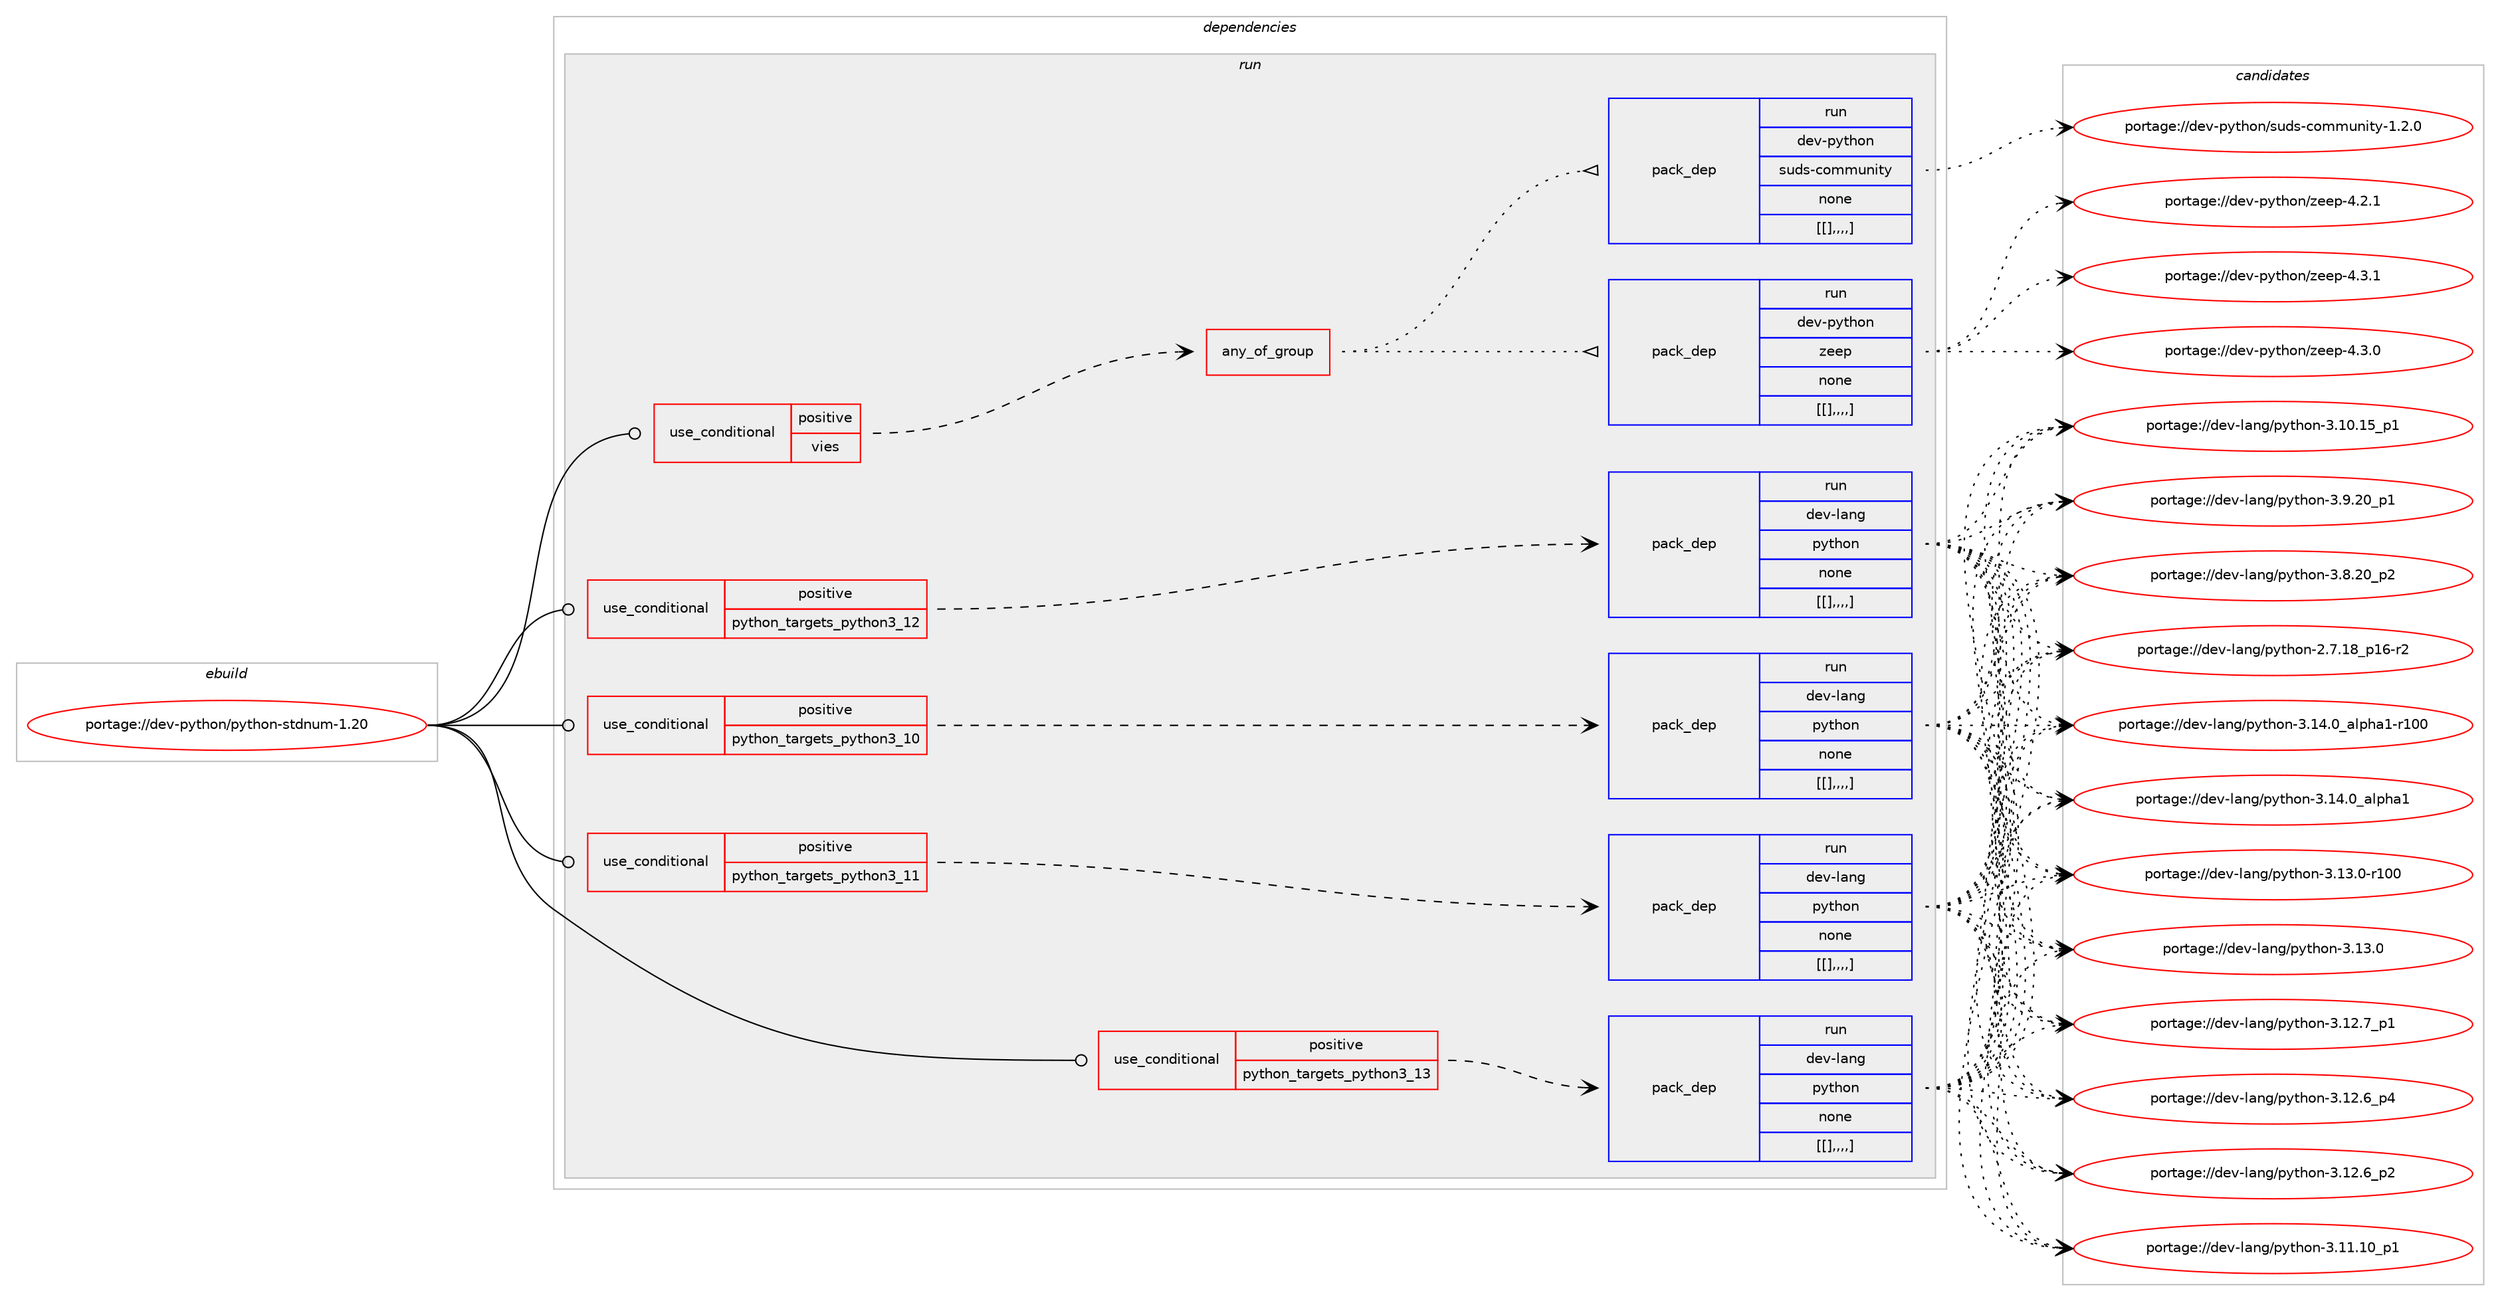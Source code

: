 digraph prolog {

# *************
# Graph options
# *************

newrank=true;
concentrate=true;
compound=true;
graph [rankdir=LR,fontname=Helvetica,fontsize=10,ranksep=1.5];#, ranksep=2.5, nodesep=0.2];
edge  [arrowhead=vee];
node  [fontname=Helvetica,fontsize=10];

# **********
# The ebuild
# **********

subgraph cluster_leftcol {
color=gray;
label=<<i>ebuild</i>>;
id [label="portage://dev-python/python-stdnum-1.20", color=red, width=4, href="../dev-python/python-stdnum-1.20.svg"];
}

# ****************
# The dependencies
# ****************

subgraph cluster_midcol {
color=gray;
label=<<i>dependencies</i>>;
subgraph cluster_compile {
fillcolor="#eeeeee";
style=filled;
label=<<i>compile</i>>;
}
subgraph cluster_compileandrun {
fillcolor="#eeeeee";
style=filled;
label=<<i>compile and run</i>>;
}
subgraph cluster_run {
fillcolor="#eeeeee";
style=filled;
label=<<i>run</i>>;
subgraph cond41044 {
dependency166984 [label=<<TABLE BORDER="0" CELLBORDER="1" CELLSPACING="0" CELLPADDING="4"><TR><TD ROWSPAN="3" CELLPADDING="10">use_conditional</TD></TR><TR><TD>positive</TD></TR><TR><TD>python_targets_python3_10</TD></TR></TABLE>>, shape=none, color=red];
subgraph pack124593 {
dependency166987 [label=<<TABLE BORDER="0" CELLBORDER="1" CELLSPACING="0" CELLPADDING="4" WIDTH="220"><TR><TD ROWSPAN="6" CELLPADDING="30">pack_dep</TD></TR><TR><TD WIDTH="110">run</TD></TR><TR><TD>dev-lang</TD></TR><TR><TD>python</TD></TR><TR><TD>none</TD></TR><TR><TD>[[],,,,]</TD></TR></TABLE>>, shape=none, color=blue];
}
dependency166984:e -> dependency166987:w [weight=20,style="dashed",arrowhead="vee"];
}
id:e -> dependency166984:w [weight=20,style="solid",arrowhead="odot"];
subgraph cond41074 {
dependency167026 [label=<<TABLE BORDER="0" CELLBORDER="1" CELLSPACING="0" CELLPADDING="4"><TR><TD ROWSPAN="3" CELLPADDING="10">use_conditional</TD></TR><TR><TD>positive</TD></TR><TR><TD>python_targets_python3_11</TD></TR></TABLE>>, shape=none, color=red];
subgraph pack124623 {
dependency167027 [label=<<TABLE BORDER="0" CELLBORDER="1" CELLSPACING="0" CELLPADDING="4" WIDTH="220"><TR><TD ROWSPAN="6" CELLPADDING="30">pack_dep</TD></TR><TR><TD WIDTH="110">run</TD></TR><TR><TD>dev-lang</TD></TR><TR><TD>python</TD></TR><TR><TD>none</TD></TR><TR><TD>[[],,,,]</TD></TR></TABLE>>, shape=none, color=blue];
}
dependency167026:e -> dependency167027:w [weight=20,style="dashed",arrowhead="vee"];
}
id:e -> dependency167026:w [weight=20,style="solid",arrowhead="odot"];
subgraph cond41097 {
dependency167090 [label=<<TABLE BORDER="0" CELLBORDER="1" CELLSPACING="0" CELLPADDING="4"><TR><TD ROWSPAN="3" CELLPADDING="10">use_conditional</TD></TR><TR><TD>positive</TD></TR><TR><TD>python_targets_python3_12</TD></TR></TABLE>>, shape=none, color=red];
subgraph pack124672 {
dependency167106 [label=<<TABLE BORDER="0" CELLBORDER="1" CELLSPACING="0" CELLPADDING="4" WIDTH="220"><TR><TD ROWSPAN="6" CELLPADDING="30">pack_dep</TD></TR><TR><TD WIDTH="110">run</TD></TR><TR><TD>dev-lang</TD></TR><TR><TD>python</TD></TR><TR><TD>none</TD></TR><TR><TD>[[],,,,]</TD></TR></TABLE>>, shape=none, color=blue];
}
dependency167090:e -> dependency167106:w [weight=20,style="dashed",arrowhead="vee"];
}
id:e -> dependency167090:w [weight=20,style="solid",arrowhead="odot"];
subgraph cond41102 {
dependency167118 [label=<<TABLE BORDER="0" CELLBORDER="1" CELLSPACING="0" CELLPADDING="4"><TR><TD ROWSPAN="3" CELLPADDING="10">use_conditional</TD></TR><TR><TD>positive</TD></TR><TR><TD>python_targets_python3_13</TD></TR></TABLE>>, shape=none, color=red];
subgraph pack124684 {
dependency167144 [label=<<TABLE BORDER="0" CELLBORDER="1" CELLSPACING="0" CELLPADDING="4" WIDTH="220"><TR><TD ROWSPAN="6" CELLPADDING="30">pack_dep</TD></TR><TR><TD WIDTH="110">run</TD></TR><TR><TD>dev-lang</TD></TR><TR><TD>python</TD></TR><TR><TD>none</TD></TR><TR><TD>[[],,,,]</TD></TR></TABLE>>, shape=none, color=blue];
}
dependency167118:e -> dependency167144:w [weight=20,style="dashed",arrowhead="vee"];
}
id:e -> dependency167118:w [weight=20,style="solid",arrowhead="odot"];
subgraph cond41115 {
dependency167150 [label=<<TABLE BORDER="0" CELLBORDER="1" CELLSPACING="0" CELLPADDING="4"><TR><TD ROWSPAN="3" CELLPADDING="10">use_conditional</TD></TR><TR><TD>positive</TD></TR><TR><TD>vies</TD></TR></TABLE>>, shape=none, color=red];
subgraph any1188 {
dependency167166 [label=<<TABLE BORDER="0" CELLBORDER="1" CELLSPACING="0" CELLPADDING="4"><TR><TD CELLPADDING="10">any_of_group</TD></TR></TABLE>>, shape=none, color=red];subgraph pack124747 {
dependency167231 [label=<<TABLE BORDER="0" CELLBORDER="1" CELLSPACING="0" CELLPADDING="4" WIDTH="220"><TR><TD ROWSPAN="6" CELLPADDING="30">pack_dep</TD></TR><TR><TD WIDTH="110">run</TD></TR><TR><TD>dev-python</TD></TR><TR><TD>zeep</TD></TR><TR><TD>none</TD></TR><TR><TD>[[],,,,]</TD></TR></TABLE>>, shape=none, color=blue];
}
dependency167166:e -> dependency167231:w [weight=20,style="dotted",arrowhead="oinv"];
subgraph pack124761 {
dependency167253 [label=<<TABLE BORDER="0" CELLBORDER="1" CELLSPACING="0" CELLPADDING="4" WIDTH="220"><TR><TD ROWSPAN="6" CELLPADDING="30">pack_dep</TD></TR><TR><TD WIDTH="110">run</TD></TR><TR><TD>dev-python</TD></TR><TR><TD>suds-community</TD></TR><TR><TD>none</TD></TR><TR><TD>[[],,,,]</TD></TR></TABLE>>, shape=none, color=blue];
}
dependency167166:e -> dependency167253:w [weight=20,style="dotted",arrowhead="oinv"];
}
dependency167150:e -> dependency167166:w [weight=20,style="dashed",arrowhead="vee"];
}
id:e -> dependency167150:w [weight=20,style="solid",arrowhead="odot"];
}
}

# **************
# The candidates
# **************

subgraph cluster_choices {
rank=same;
color=gray;
label=<<i>candidates</i>>;

subgraph choice124462 {
color=black;
nodesep=1;
choice100101118451089711010347112121116104111110455146495246489597108112104974945114494848 [label="portage://dev-lang/python-3.14.0_alpha1-r100", color=red, width=4,href="../dev-lang/python-3.14.0_alpha1-r100.svg"];
choice1001011184510897110103471121211161041111104551464952464895971081121049749 [label="portage://dev-lang/python-3.14.0_alpha1", color=red, width=4,href="../dev-lang/python-3.14.0_alpha1.svg"];
choice1001011184510897110103471121211161041111104551464951464845114494848 [label="portage://dev-lang/python-3.13.0-r100", color=red, width=4,href="../dev-lang/python-3.13.0-r100.svg"];
choice10010111845108971101034711212111610411111045514649514648 [label="portage://dev-lang/python-3.13.0", color=red, width=4,href="../dev-lang/python-3.13.0.svg"];
choice100101118451089711010347112121116104111110455146495046559511249 [label="portage://dev-lang/python-3.12.7_p1", color=red, width=4,href="../dev-lang/python-3.12.7_p1.svg"];
choice100101118451089711010347112121116104111110455146495046549511252 [label="portage://dev-lang/python-3.12.6_p4", color=red, width=4,href="../dev-lang/python-3.12.6_p4.svg"];
choice100101118451089711010347112121116104111110455146495046549511250 [label="portage://dev-lang/python-3.12.6_p2", color=red, width=4,href="../dev-lang/python-3.12.6_p2.svg"];
choice10010111845108971101034711212111610411111045514649494649489511249 [label="portage://dev-lang/python-3.11.10_p1", color=red, width=4,href="../dev-lang/python-3.11.10_p1.svg"];
choice10010111845108971101034711212111610411111045514649484649539511249 [label="portage://dev-lang/python-3.10.15_p1", color=red, width=4,href="../dev-lang/python-3.10.15_p1.svg"];
choice100101118451089711010347112121116104111110455146574650489511249 [label="portage://dev-lang/python-3.9.20_p1", color=red, width=4,href="../dev-lang/python-3.9.20_p1.svg"];
choice100101118451089711010347112121116104111110455146564650489511250 [label="portage://dev-lang/python-3.8.20_p2", color=red, width=4,href="../dev-lang/python-3.8.20_p2.svg"];
choice100101118451089711010347112121116104111110455046554649569511249544511450 [label="portage://dev-lang/python-2.7.18_p16-r2", color=red, width=4,href="../dev-lang/python-2.7.18_p16-r2.svg"];
dependency166987:e -> choice100101118451089711010347112121116104111110455146495246489597108112104974945114494848:w [style=dotted,weight="100"];
dependency166987:e -> choice1001011184510897110103471121211161041111104551464952464895971081121049749:w [style=dotted,weight="100"];
dependency166987:e -> choice1001011184510897110103471121211161041111104551464951464845114494848:w [style=dotted,weight="100"];
dependency166987:e -> choice10010111845108971101034711212111610411111045514649514648:w [style=dotted,weight="100"];
dependency166987:e -> choice100101118451089711010347112121116104111110455146495046559511249:w [style=dotted,weight="100"];
dependency166987:e -> choice100101118451089711010347112121116104111110455146495046549511252:w [style=dotted,weight="100"];
dependency166987:e -> choice100101118451089711010347112121116104111110455146495046549511250:w [style=dotted,weight="100"];
dependency166987:e -> choice10010111845108971101034711212111610411111045514649494649489511249:w [style=dotted,weight="100"];
dependency166987:e -> choice10010111845108971101034711212111610411111045514649484649539511249:w [style=dotted,weight="100"];
dependency166987:e -> choice100101118451089711010347112121116104111110455146574650489511249:w [style=dotted,weight="100"];
dependency166987:e -> choice100101118451089711010347112121116104111110455146564650489511250:w [style=dotted,weight="100"];
dependency166987:e -> choice100101118451089711010347112121116104111110455046554649569511249544511450:w [style=dotted,weight="100"];
}
subgraph choice124470 {
color=black;
nodesep=1;
choice100101118451089711010347112121116104111110455146495246489597108112104974945114494848 [label="portage://dev-lang/python-3.14.0_alpha1-r100", color=red, width=4,href="../dev-lang/python-3.14.0_alpha1-r100.svg"];
choice1001011184510897110103471121211161041111104551464952464895971081121049749 [label="portage://dev-lang/python-3.14.0_alpha1", color=red, width=4,href="../dev-lang/python-3.14.0_alpha1.svg"];
choice1001011184510897110103471121211161041111104551464951464845114494848 [label="portage://dev-lang/python-3.13.0-r100", color=red, width=4,href="../dev-lang/python-3.13.0-r100.svg"];
choice10010111845108971101034711212111610411111045514649514648 [label="portage://dev-lang/python-3.13.0", color=red, width=4,href="../dev-lang/python-3.13.0.svg"];
choice100101118451089711010347112121116104111110455146495046559511249 [label="portage://dev-lang/python-3.12.7_p1", color=red, width=4,href="../dev-lang/python-3.12.7_p1.svg"];
choice100101118451089711010347112121116104111110455146495046549511252 [label="portage://dev-lang/python-3.12.6_p4", color=red, width=4,href="../dev-lang/python-3.12.6_p4.svg"];
choice100101118451089711010347112121116104111110455146495046549511250 [label="portage://dev-lang/python-3.12.6_p2", color=red, width=4,href="../dev-lang/python-3.12.6_p2.svg"];
choice10010111845108971101034711212111610411111045514649494649489511249 [label="portage://dev-lang/python-3.11.10_p1", color=red, width=4,href="../dev-lang/python-3.11.10_p1.svg"];
choice10010111845108971101034711212111610411111045514649484649539511249 [label="portage://dev-lang/python-3.10.15_p1", color=red, width=4,href="../dev-lang/python-3.10.15_p1.svg"];
choice100101118451089711010347112121116104111110455146574650489511249 [label="portage://dev-lang/python-3.9.20_p1", color=red, width=4,href="../dev-lang/python-3.9.20_p1.svg"];
choice100101118451089711010347112121116104111110455146564650489511250 [label="portage://dev-lang/python-3.8.20_p2", color=red, width=4,href="../dev-lang/python-3.8.20_p2.svg"];
choice100101118451089711010347112121116104111110455046554649569511249544511450 [label="portage://dev-lang/python-2.7.18_p16-r2", color=red, width=4,href="../dev-lang/python-2.7.18_p16-r2.svg"];
dependency167027:e -> choice100101118451089711010347112121116104111110455146495246489597108112104974945114494848:w [style=dotted,weight="100"];
dependency167027:e -> choice1001011184510897110103471121211161041111104551464952464895971081121049749:w [style=dotted,weight="100"];
dependency167027:e -> choice1001011184510897110103471121211161041111104551464951464845114494848:w [style=dotted,weight="100"];
dependency167027:e -> choice10010111845108971101034711212111610411111045514649514648:w [style=dotted,weight="100"];
dependency167027:e -> choice100101118451089711010347112121116104111110455146495046559511249:w [style=dotted,weight="100"];
dependency167027:e -> choice100101118451089711010347112121116104111110455146495046549511252:w [style=dotted,weight="100"];
dependency167027:e -> choice100101118451089711010347112121116104111110455146495046549511250:w [style=dotted,weight="100"];
dependency167027:e -> choice10010111845108971101034711212111610411111045514649494649489511249:w [style=dotted,weight="100"];
dependency167027:e -> choice10010111845108971101034711212111610411111045514649484649539511249:w [style=dotted,weight="100"];
dependency167027:e -> choice100101118451089711010347112121116104111110455146574650489511249:w [style=dotted,weight="100"];
dependency167027:e -> choice100101118451089711010347112121116104111110455146564650489511250:w [style=dotted,weight="100"];
dependency167027:e -> choice100101118451089711010347112121116104111110455046554649569511249544511450:w [style=dotted,weight="100"];
}
subgraph choice124475 {
color=black;
nodesep=1;
choice100101118451089711010347112121116104111110455146495246489597108112104974945114494848 [label="portage://dev-lang/python-3.14.0_alpha1-r100", color=red, width=4,href="../dev-lang/python-3.14.0_alpha1-r100.svg"];
choice1001011184510897110103471121211161041111104551464952464895971081121049749 [label="portage://dev-lang/python-3.14.0_alpha1", color=red, width=4,href="../dev-lang/python-3.14.0_alpha1.svg"];
choice1001011184510897110103471121211161041111104551464951464845114494848 [label="portage://dev-lang/python-3.13.0-r100", color=red, width=4,href="../dev-lang/python-3.13.0-r100.svg"];
choice10010111845108971101034711212111610411111045514649514648 [label="portage://dev-lang/python-3.13.0", color=red, width=4,href="../dev-lang/python-3.13.0.svg"];
choice100101118451089711010347112121116104111110455146495046559511249 [label="portage://dev-lang/python-3.12.7_p1", color=red, width=4,href="../dev-lang/python-3.12.7_p1.svg"];
choice100101118451089711010347112121116104111110455146495046549511252 [label="portage://dev-lang/python-3.12.6_p4", color=red, width=4,href="../dev-lang/python-3.12.6_p4.svg"];
choice100101118451089711010347112121116104111110455146495046549511250 [label="portage://dev-lang/python-3.12.6_p2", color=red, width=4,href="../dev-lang/python-3.12.6_p2.svg"];
choice10010111845108971101034711212111610411111045514649494649489511249 [label="portage://dev-lang/python-3.11.10_p1", color=red, width=4,href="../dev-lang/python-3.11.10_p1.svg"];
choice10010111845108971101034711212111610411111045514649484649539511249 [label="portage://dev-lang/python-3.10.15_p1", color=red, width=4,href="../dev-lang/python-3.10.15_p1.svg"];
choice100101118451089711010347112121116104111110455146574650489511249 [label="portage://dev-lang/python-3.9.20_p1", color=red, width=4,href="../dev-lang/python-3.9.20_p1.svg"];
choice100101118451089711010347112121116104111110455146564650489511250 [label="portage://dev-lang/python-3.8.20_p2", color=red, width=4,href="../dev-lang/python-3.8.20_p2.svg"];
choice100101118451089711010347112121116104111110455046554649569511249544511450 [label="portage://dev-lang/python-2.7.18_p16-r2", color=red, width=4,href="../dev-lang/python-2.7.18_p16-r2.svg"];
dependency167106:e -> choice100101118451089711010347112121116104111110455146495246489597108112104974945114494848:w [style=dotted,weight="100"];
dependency167106:e -> choice1001011184510897110103471121211161041111104551464952464895971081121049749:w [style=dotted,weight="100"];
dependency167106:e -> choice1001011184510897110103471121211161041111104551464951464845114494848:w [style=dotted,weight="100"];
dependency167106:e -> choice10010111845108971101034711212111610411111045514649514648:w [style=dotted,weight="100"];
dependency167106:e -> choice100101118451089711010347112121116104111110455146495046559511249:w [style=dotted,weight="100"];
dependency167106:e -> choice100101118451089711010347112121116104111110455146495046549511252:w [style=dotted,weight="100"];
dependency167106:e -> choice100101118451089711010347112121116104111110455146495046549511250:w [style=dotted,weight="100"];
dependency167106:e -> choice10010111845108971101034711212111610411111045514649494649489511249:w [style=dotted,weight="100"];
dependency167106:e -> choice10010111845108971101034711212111610411111045514649484649539511249:w [style=dotted,weight="100"];
dependency167106:e -> choice100101118451089711010347112121116104111110455146574650489511249:w [style=dotted,weight="100"];
dependency167106:e -> choice100101118451089711010347112121116104111110455146564650489511250:w [style=dotted,weight="100"];
dependency167106:e -> choice100101118451089711010347112121116104111110455046554649569511249544511450:w [style=dotted,weight="100"];
}
subgraph choice124482 {
color=black;
nodesep=1;
choice100101118451089711010347112121116104111110455146495246489597108112104974945114494848 [label="portage://dev-lang/python-3.14.0_alpha1-r100", color=red, width=4,href="../dev-lang/python-3.14.0_alpha1-r100.svg"];
choice1001011184510897110103471121211161041111104551464952464895971081121049749 [label="portage://dev-lang/python-3.14.0_alpha1", color=red, width=4,href="../dev-lang/python-3.14.0_alpha1.svg"];
choice1001011184510897110103471121211161041111104551464951464845114494848 [label="portage://dev-lang/python-3.13.0-r100", color=red, width=4,href="../dev-lang/python-3.13.0-r100.svg"];
choice10010111845108971101034711212111610411111045514649514648 [label="portage://dev-lang/python-3.13.0", color=red, width=4,href="../dev-lang/python-3.13.0.svg"];
choice100101118451089711010347112121116104111110455146495046559511249 [label="portage://dev-lang/python-3.12.7_p1", color=red, width=4,href="../dev-lang/python-3.12.7_p1.svg"];
choice100101118451089711010347112121116104111110455146495046549511252 [label="portage://dev-lang/python-3.12.6_p4", color=red, width=4,href="../dev-lang/python-3.12.6_p4.svg"];
choice100101118451089711010347112121116104111110455146495046549511250 [label="portage://dev-lang/python-3.12.6_p2", color=red, width=4,href="../dev-lang/python-3.12.6_p2.svg"];
choice10010111845108971101034711212111610411111045514649494649489511249 [label="portage://dev-lang/python-3.11.10_p1", color=red, width=4,href="../dev-lang/python-3.11.10_p1.svg"];
choice10010111845108971101034711212111610411111045514649484649539511249 [label="portage://dev-lang/python-3.10.15_p1", color=red, width=4,href="../dev-lang/python-3.10.15_p1.svg"];
choice100101118451089711010347112121116104111110455146574650489511249 [label="portage://dev-lang/python-3.9.20_p1", color=red, width=4,href="../dev-lang/python-3.9.20_p1.svg"];
choice100101118451089711010347112121116104111110455146564650489511250 [label="portage://dev-lang/python-3.8.20_p2", color=red, width=4,href="../dev-lang/python-3.8.20_p2.svg"];
choice100101118451089711010347112121116104111110455046554649569511249544511450 [label="portage://dev-lang/python-2.7.18_p16-r2", color=red, width=4,href="../dev-lang/python-2.7.18_p16-r2.svg"];
dependency167144:e -> choice100101118451089711010347112121116104111110455146495246489597108112104974945114494848:w [style=dotted,weight="100"];
dependency167144:e -> choice1001011184510897110103471121211161041111104551464952464895971081121049749:w [style=dotted,weight="100"];
dependency167144:e -> choice1001011184510897110103471121211161041111104551464951464845114494848:w [style=dotted,weight="100"];
dependency167144:e -> choice10010111845108971101034711212111610411111045514649514648:w [style=dotted,weight="100"];
dependency167144:e -> choice100101118451089711010347112121116104111110455146495046559511249:w [style=dotted,weight="100"];
dependency167144:e -> choice100101118451089711010347112121116104111110455146495046549511252:w [style=dotted,weight="100"];
dependency167144:e -> choice100101118451089711010347112121116104111110455146495046549511250:w [style=dotted,weight="100"];
dependency167144:e -> choice10010111845108971101034711212111610411111045514649494649489511249:w [style=dotted,weight="100"];
dependency167144:e -> choice10010111845108971101034711212111610411111045514649484649539511249:w [style=dotted,weight="100"];
dependency167144:e -> choice100101118451089711010347112121116104111110455146574650489511249:w [style=dotted,weight="100"];
dependency167144:e -> choice100101118451089711010347112121116104111110455146564650489511250:w [style=dotted,weight="100"];
dependency167144:e -> choice100101118451089711010347112121116104111110455046554649569511249544511450:w [style=dotted,weight="100"];
}
subgraph choice124512 {
color=black;
nodesep=1;
choice1001011184511212111610411111047122101101112455246514649 [label="portage://dev-python/zeep-4.3.1", color=red, width=4,href="../dev-python/zeep-4.3.1.svg"];
choice1001011184511212111610411111047122101101112455246514648 [label="portage://dev-python/zeep-4.3.0", color=red, width=4,href="../dev-python/zeep-4.3.0.svg"];
choice1001011184511212111610411111047122101101112455246504649 [label="portage://dev-python/zeep-4.2.1", color=red, width=4,href="../dev-python/zeep-4.2.1.svg"];
dependency167231:e -> choice1001011184511212111610411111047122101101112455246514649:w [style=dotted,weight="100"];
dependency167231:e -> choice1001011184511212111610411111047122101101112455246514648:w [style=dotted,weight="100"];
dependency167231:e -> choice1001011184511212111610411111047122101101112455246504649:w [style=dotted,weight="100"];
}
subgraph choice124515 {
color=black;
nodesep=1;
choice10010111845112121116104111110471151171001154599111109109117110105116121454946504648 [label="portage://dev-python/suds-community-1.2.0", color=red, width=4,href="../dev-python/suds-community-1.2.0.svg"];
dependency167253:e -> choice10010111845112121116104111110471151171001154599111109109117110105116121454946504648:w [style=dotted,weight="100"];
}
}

}
